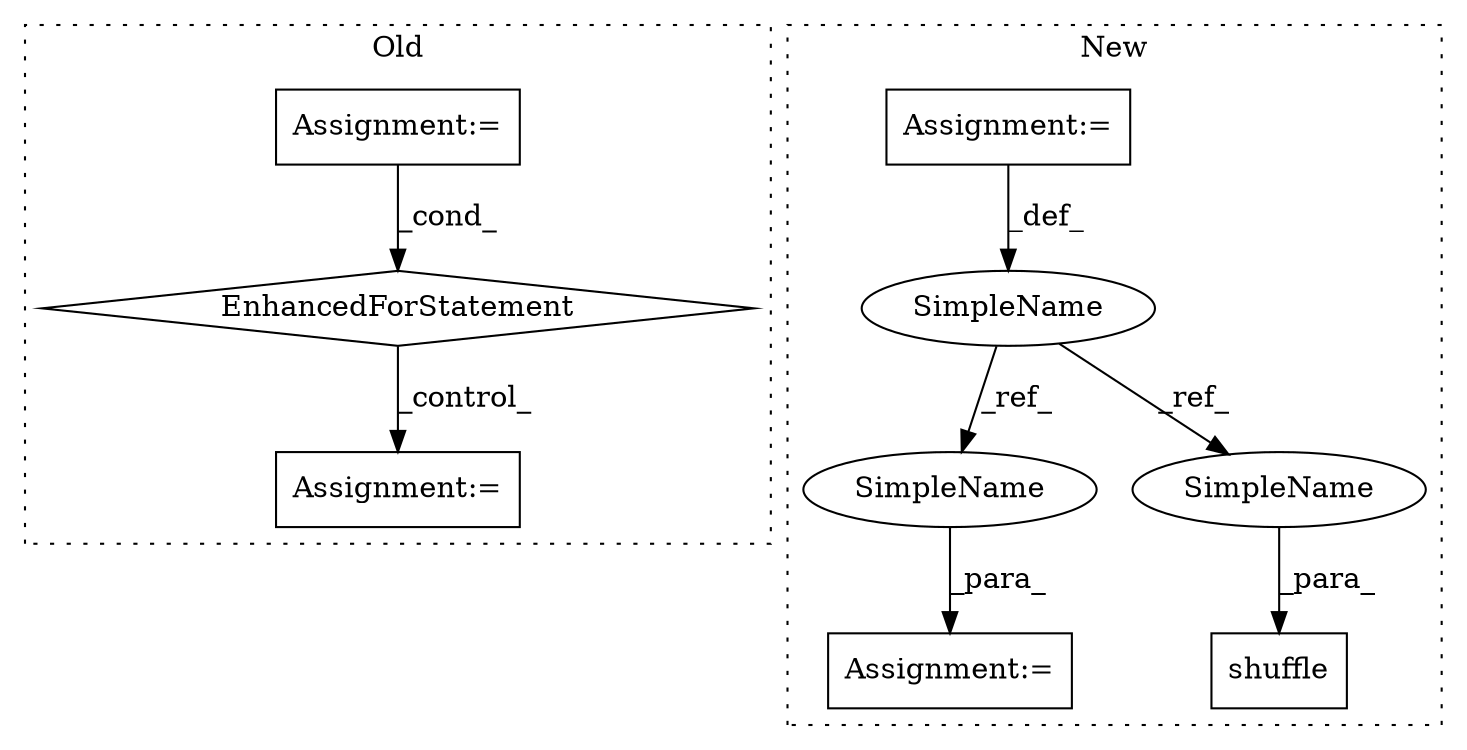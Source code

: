 digraph G {
subgraph cluster0 {
1 [label="EnhancedForStatement" a="70" s="21557,21638" l="57,2" shape="diamond"];
3 [label="Assignment:=" a="7" s="21557,21638" l="57,2" shape="box"];
7 [label="Assignment:=" a="7" s="21694" l="2" shape="box"];
label = "Old";
style="dotted";
}
subgraph cluster1 {
2 [label="shuffle" a="32" s="558,572" l="8,1" shape="box"];
4 [label="Assignment:=" a="7" s="366" l="1" shape="box"];
5 [label="Assignment:=" a="7" s="613" l="1" shape="box"];
6 [label="SimpleName" a="42" s="409" l="6" shape="ellipse"];
8 [label="SimpleName" a="42" s="614" l="6" shape="ellipse"];
9 [label="SimpleName" a="42" s="566" l="6" shape="ellipse"];
label = "New";
style="dotted";
}
1 -> 7 [label="_control_"];
3 -> 1 [label="_cond_"];
4 -> 6 [label="_def_"];
6 -> 8 [label="_ref_"];
6 -> 9 [label="_ref_"];
8 -> 5 [label="_para_"];
9 -> 2 [label="_para_"];
}